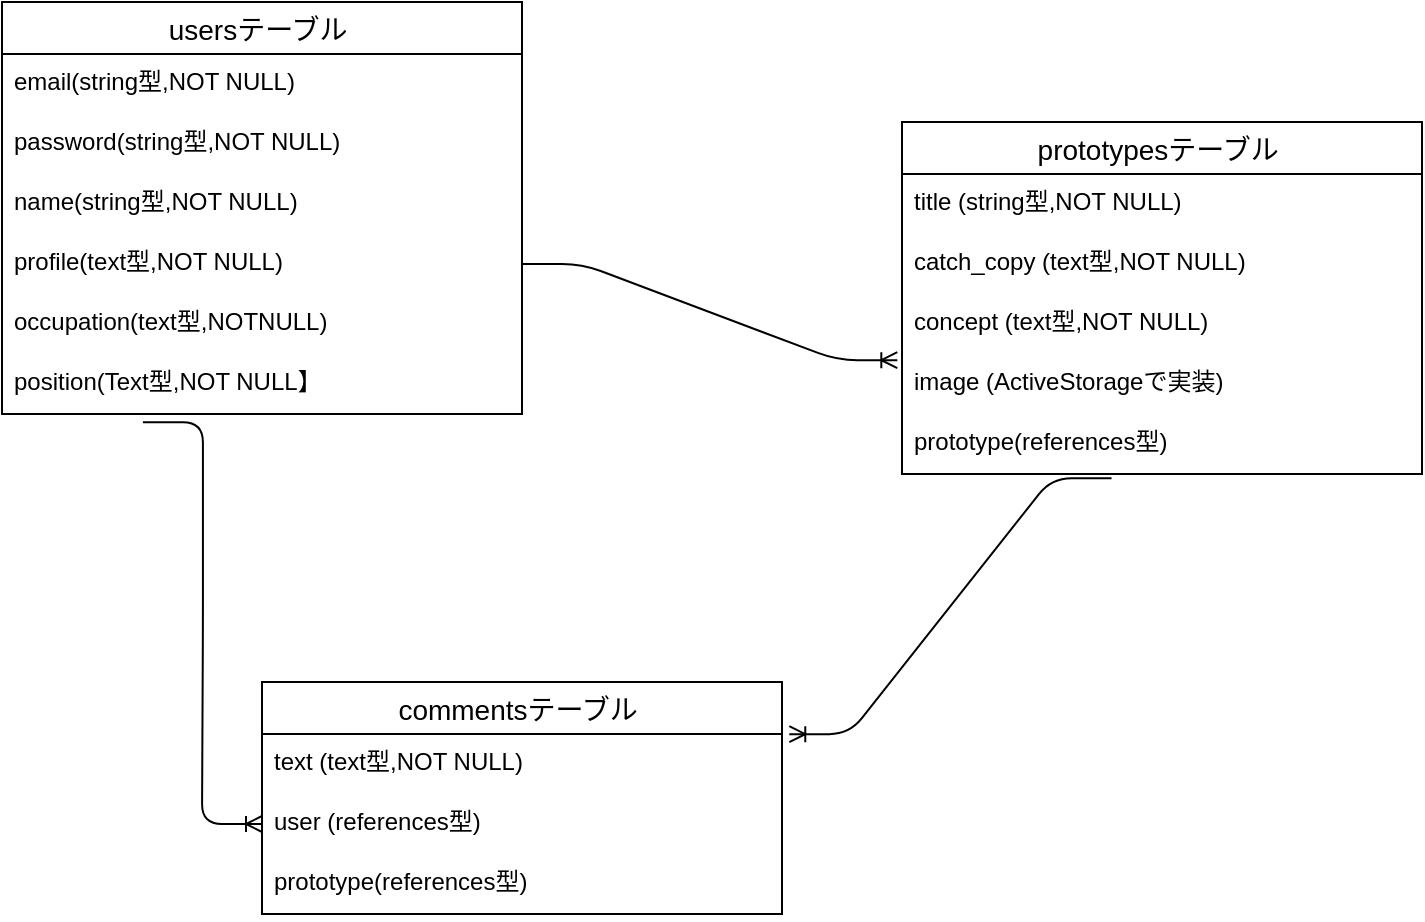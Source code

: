<mxfile>
    <diagram id="fG0waQkxEj23_Cc50J0i" name="ページ1">
        <mxGraphModel dx="489" dy="686" grid="1" gridSize="10" guides="1" tooltips="1" connect="1" arrows="1" fold="1" page="1" pageScale="1" pageWidth="827" pageHeight="1169" math="0" shadow="0">
            <root>
                <mxCell id="0"/>
                <mxCell id="1" parent="0"/>
                <mxCell id="2" value="usersテーブル " style="swimlane;fontStyle=0;childLayout=stackLayout;horizontal=1;startSize=26;horizontalStack=0;resizeParent=1;resizeParentMax=0;resizeLast=0;collapsible=1;marginBottom=0;align=center;fontSize=14;" vertex="1" parent="1">
                    <mxGeometry x="70" y="110" width="260" height="206" as="geometry"/>
                </mxCell>
                <mxCell id="3" value="email(string型,NOT NULL)" style="text;strokeColor=none;fillColor=none;spacingLeft=4;spacingRight=4;overflow=hidden;rotatable=0;points=[[0,0.5],[1,0.5]];portConstraint=eastwest;fontSize=12;" vertex="1" parent="2">
                    <mxGeometry y="26" width="260" height="30" as="geometry"/>
                </mxCell>
                <mxCell id="4" value="password(string型,NOT NULL)" style="text;strokeColor=none;fillColor=none;spacingLeft=4;spacingRight=4;overflow=hidden;rotatable=0;points=[[0,0.5],[1,0.5]];portConstraint=eastwest;fontSize=12;" vertex="1" parent="2">
                    <mxGeometry y="56" width="260" height="30" as="geometry"/>
                </mxCell>
                <mxCell id="6" value="name(string型,NOT NULL)" style="text;strokeColor=none;fillColor=none;spacingLeft=4;spacingRight=4;overflow=hidden;rotatable=0;points=[[0,0.5],[1,0.5]];portConstraint=eastwest;fontSize=12;" vertex="1" parent="2">
                    <mxGeometry y="86" width="260" height="30" as="geometry"/>
                </mxCell>
                <mxCell id="5" value="profile(text型,NOT NULL)" style="text;strokeColor=none;fillColor=none;spacingLeft=4;spacingRight=4;overflow=hidden;rotatable=0;points=[[0,0.5],[1,0.5]];portConstraint=eastwest;fontSize=12;" vertex="1" parent="2">
                    <mxGeometry y="116" width="260" height="30" as="geometry"/>
                </mxCell>
                <mxCell id="7" value="occupation(text型,NOTNULL)" style="text;strokeColor=none;fillColor=none;spacingLeft=4;spacingRight=4;overflow=hidden;rotatable=0;points=[[0,0.5],[1,0.5]];portConstraint=eastwest;fontSize=12;" vertex="1" parent="2">
                    <mxGeometry y="146" width="260" height="30" as="geometry"/>
                </mxCell>
                <mxCell id="8" value="position(Text型,NOT NULL】" style="text;strokeColor=none;fillColor=none;spacingLeft=4;spacingRight=4;overflow=hidden;rotatable=0;points=[[0,0.5],[1,0.5]];portConstraint=eastwest;fontSize=12;" vertex="1" parent="2">
                    <mxGeometry y="176" width="260" height="30" as="geometry"/>
                </mxCell>
                <mxCell id="9" value="commentsテーブル " style="swimlane;fontStyle=0;childLayout=stackLayout;horizontal=1;startSize=26;horizontalStack=0;resizeParent=1;resizeParentMax=0;resizeLast=0;collapsible=1;marginBottom=0;align=center;fontSize=14;" vertex="1" parent="1">
                    <mxGeometry x="200" y="450" width="260" height="116" as="geometry"/>
                </mxCell>
                <mxCell id="13" value="text (text型,NOT NULL)" style="text;strokeColor=none;fillColor=none;spacingLeft=4;spacingRight=4;overflow=hidden;rotatable=0;points=[[0,0.5],[1,0.5]];portConstraint=eastwest;fontSize=12;" vertex="1" parent="9">
                    <mxGeometry y="26" width="260" height="30" as="geometry"/>
                </mxCell>
                <mxCell id="12" value="user (references型)" style="text;strokeColor=none;fillColor=none;spacingLeft=4;spacingRight=4;overflow=hidden;rotatable=0;points=[[0,0.5],[1,0.5]];portConstraint=eastwest;fontSize=12;" vertex="1" parent="9">
                    <mxGeometry y="56" width="260" height="30" as="geometry"/>
                </mxCell>
                <mxCell id="14" value="prototype(references型)" style="text;strokeColor=none;fillColor=none;spacingLeft=4;spacingRight=4;overflow=hidden;rotatable=0;points=[[0,0.5],[1,0.5]];portConstraint=eastwest;fontSize=12;" vertex="1" parent="9">
                    <mxGeometry y="86" width="260" height="30" as="geometry"/>
                </mxCell>
                <mxCell id="16" value="prototypesテーブル " style="swimlane;fontStyle=0;childLayout=stackLayout;horizontal=1;startSize=26;horizontalStack=0;resizeParent=1;resizeParentMax=0;resizeLast=0;collapsible=1;marginBottom=0;align=center;fontSize=14;" vertex="1" parent="1">
                    <mxGeometry x="520" y="170" width="260" height="176" as="geometry"/>
                </mxCell>
                <mxCell id="20" value="title (string型,NOT NULL)" style="text;strokeColor=none;fillColor=none;spacingLeft=4;spacingRight=4;overflow=hidden;rotatable=0;points=[[0,0.5],[1,0.5]];portConstraint=eastwest;fontSize=12;" vertex="1" parent="16">
                    <mxGeometry y="26" width="260" height="30" as="geometry"/>
                </mxCell>
                <mxCell id="17" value="catch_copy (text型,NOT NULL)" style="text;strokeColor=none;fillColor=none;spacingLeft=4;spacingRight=4;overflow=hidden;rotatable=0;points=[[0,0.5],[1,0.5]];portConstraint=eastwest;fontSize=12;" vertex="1" parent="16">
                    <mxGeometry y="56" width="260" height="30" as="geometry"/>
                </mxCell>
                <mxCell id="22" value="concept (text型,NOT NULL)" style="text;strokeColor=none;fillColor=none;spacingLeft=4;spacingRight=4;overflow=hidden;rotatable=0;points=[[0,0.5],[1,0.5]];portConstraint=eastwest;fontSize=12;" vertex="1" parent="16">
                    <mxGeometry y="86" width="260" height="30" as="geometry"/>
                </mxCell>
                <mxCell id="18" value="image (ActiveStorageで実装)" style="text;strokeColor=none;fillColor=none;spacingLeft=4;spacingRight=4;overflow=hidden;rotatable=0;points=[[0,0.5],[1,0.5]];portConstraint=eastwest;fontSize=12;" vertex="1" parent="16">
                    <mxGeometry y="116" width="260" height="30" as="geometry"/>
                </mxCell>
                <mxCell id="19" value="prototype(references型)" style="text;strokeColor=none;fillColor=none;spacingLeft=4;spacingRight=4;overflow=hidden;rotatable=0;points=[[0,0.5],[1,0.5]];portConstraint=eastwest;fontSize=12;" vertex="1" parent="16">
                    <mxGeometry y="146" width="260" height="30" as="geometry"/>
                </mxCell>
                <mxCell id="23" value="" style="edgeStyle=entityRelationEdgeStyle;fontSize=12;html=1;endArrow=ERoneToMany;entryX=0;entryY=0.5;entryDx=0;entryDy=0;exitX=0.271;exitY=1.136;exitDx=0;exitDy=0;exitPerimeter=0;" edge="1" parent="1" source="8" target="12">
                    <mxGeometry width="100" height="100" relative="1" as="geometry">
                        <mxPoint x="140" y="310" as="sourcePoint"/>
                        <mxPoint x="190" y="520" as="targetPoint"/>
                    </mxGeometry>
                </mxCell>
                <mxCell id="24" value="" style="edgeStyle=entityRelationEdgeStyle;fontSize=12;html=1;endArrow=ERoneToMany;exitX=1;exitY=0.5;exitDx=0;exitDy=0;entryX=-0.009;entryY=0.103;entryDx=0;entryDy=0;entryPerimeter=0;" edge="1" parent="1" source="5" target="18">
                    <mxGeometry width="100" height="100" relative="1" as="geometry">
                        <mxPoint x="480" y="420" as="sourcePoint"/>
                        <mxPoint x="580" y="320" as="targetPoint"/>
                    </mxGeometry>
                </mxCell>
                <mxCell id="25" value="" style="edgeStyle=entityRelationEdgeStyle;fontSize=12;html=1;endArrow=ERoneToMany;entryX=1.014;entryY=0.003;entryDx=0;entryDy=0;entryPerimeter=0;exitX=0.403;exitY=1.07;exitDx=0;exitDy=0;exitPerimeter=0;" edge="1" parent="1" source="19" target="13">
                    <mxGeometry width="100" height="100" relative="1" as="geometry">
                        <mxPoint x="480" y="420" as="sourcePoint"/>
                        <mxPoint x="580" y="320" as="targetPoint"/>
                    </mxGeometry>
                </mxCell>
            </root>
        </mxGraphModel>
    </diagram>
</mxfile>